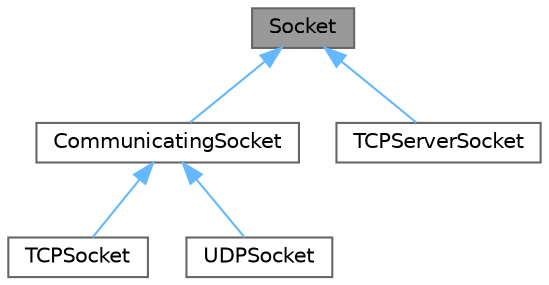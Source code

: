 digraph "Socket"
{
 // LATEX_PDF_SIZE
  bgcolor="transparent";
  edge [fontname=Helvetica,fontsize=10,labelfontname=Helvetica,labelfontsize=10];
  node [fontname=Helvetica,fontsize=10,shape=box,height=0.2,width=0.4];
  Node1 [id="Node000001",label="Socket",height=0.2,width=0.4,color="gray40", fillcolor="grey60", style="filled", fontcolor="black",tooltip=" "];
  Node1 -> Node2 [id="edge1_Node000001_Node000002",dir="back",color="steelblue1",style="solid",tooltip=" "];
  Node2 [id="Node000002",label="CommunicatingSocket",height=0.2,width=0.4,color="gray40", fillcolor="white", style="filled",URL="$class_communicating_socket.html",tooltip=" "];
  Node2 -> Node3 [id="edge2_Node000002_Node000003",dir="back",color="steelblue1",style="solid",tooltip=" "];
  Node3 [id="Node000003",label="TCPSocket",height=0.2,width=0.4,color="gray40", fillcolor="white", style="filled",URL="$class_t_c_p_socket.html",tooltip=" "];
  Node2 -> Node4 [id="edge3_Node000002_Node000004",dir="back",color="steelblue1",style="solid",tooltip=" "];
  Node4 [id="Node000004",label="UDPSocket",height=0.2,width=0.4,color="gray40", fillcolor="white", style="filled",URL="$class_u_d_p_socket.html",tooltip=" "];
  Node1 -> Node5 [id="edge4_Node000001_Node000005",dir="back",color="steelblue1",style="solid",tooltip=" "];
  Node5 [id="Node000005",label="TCPServerSocket",height=0.2,width=0.4,color="gray40", fillcolor="white", style="filled",URL="$class_t_c_p_server_socket.html",tooltip=" "];
}
